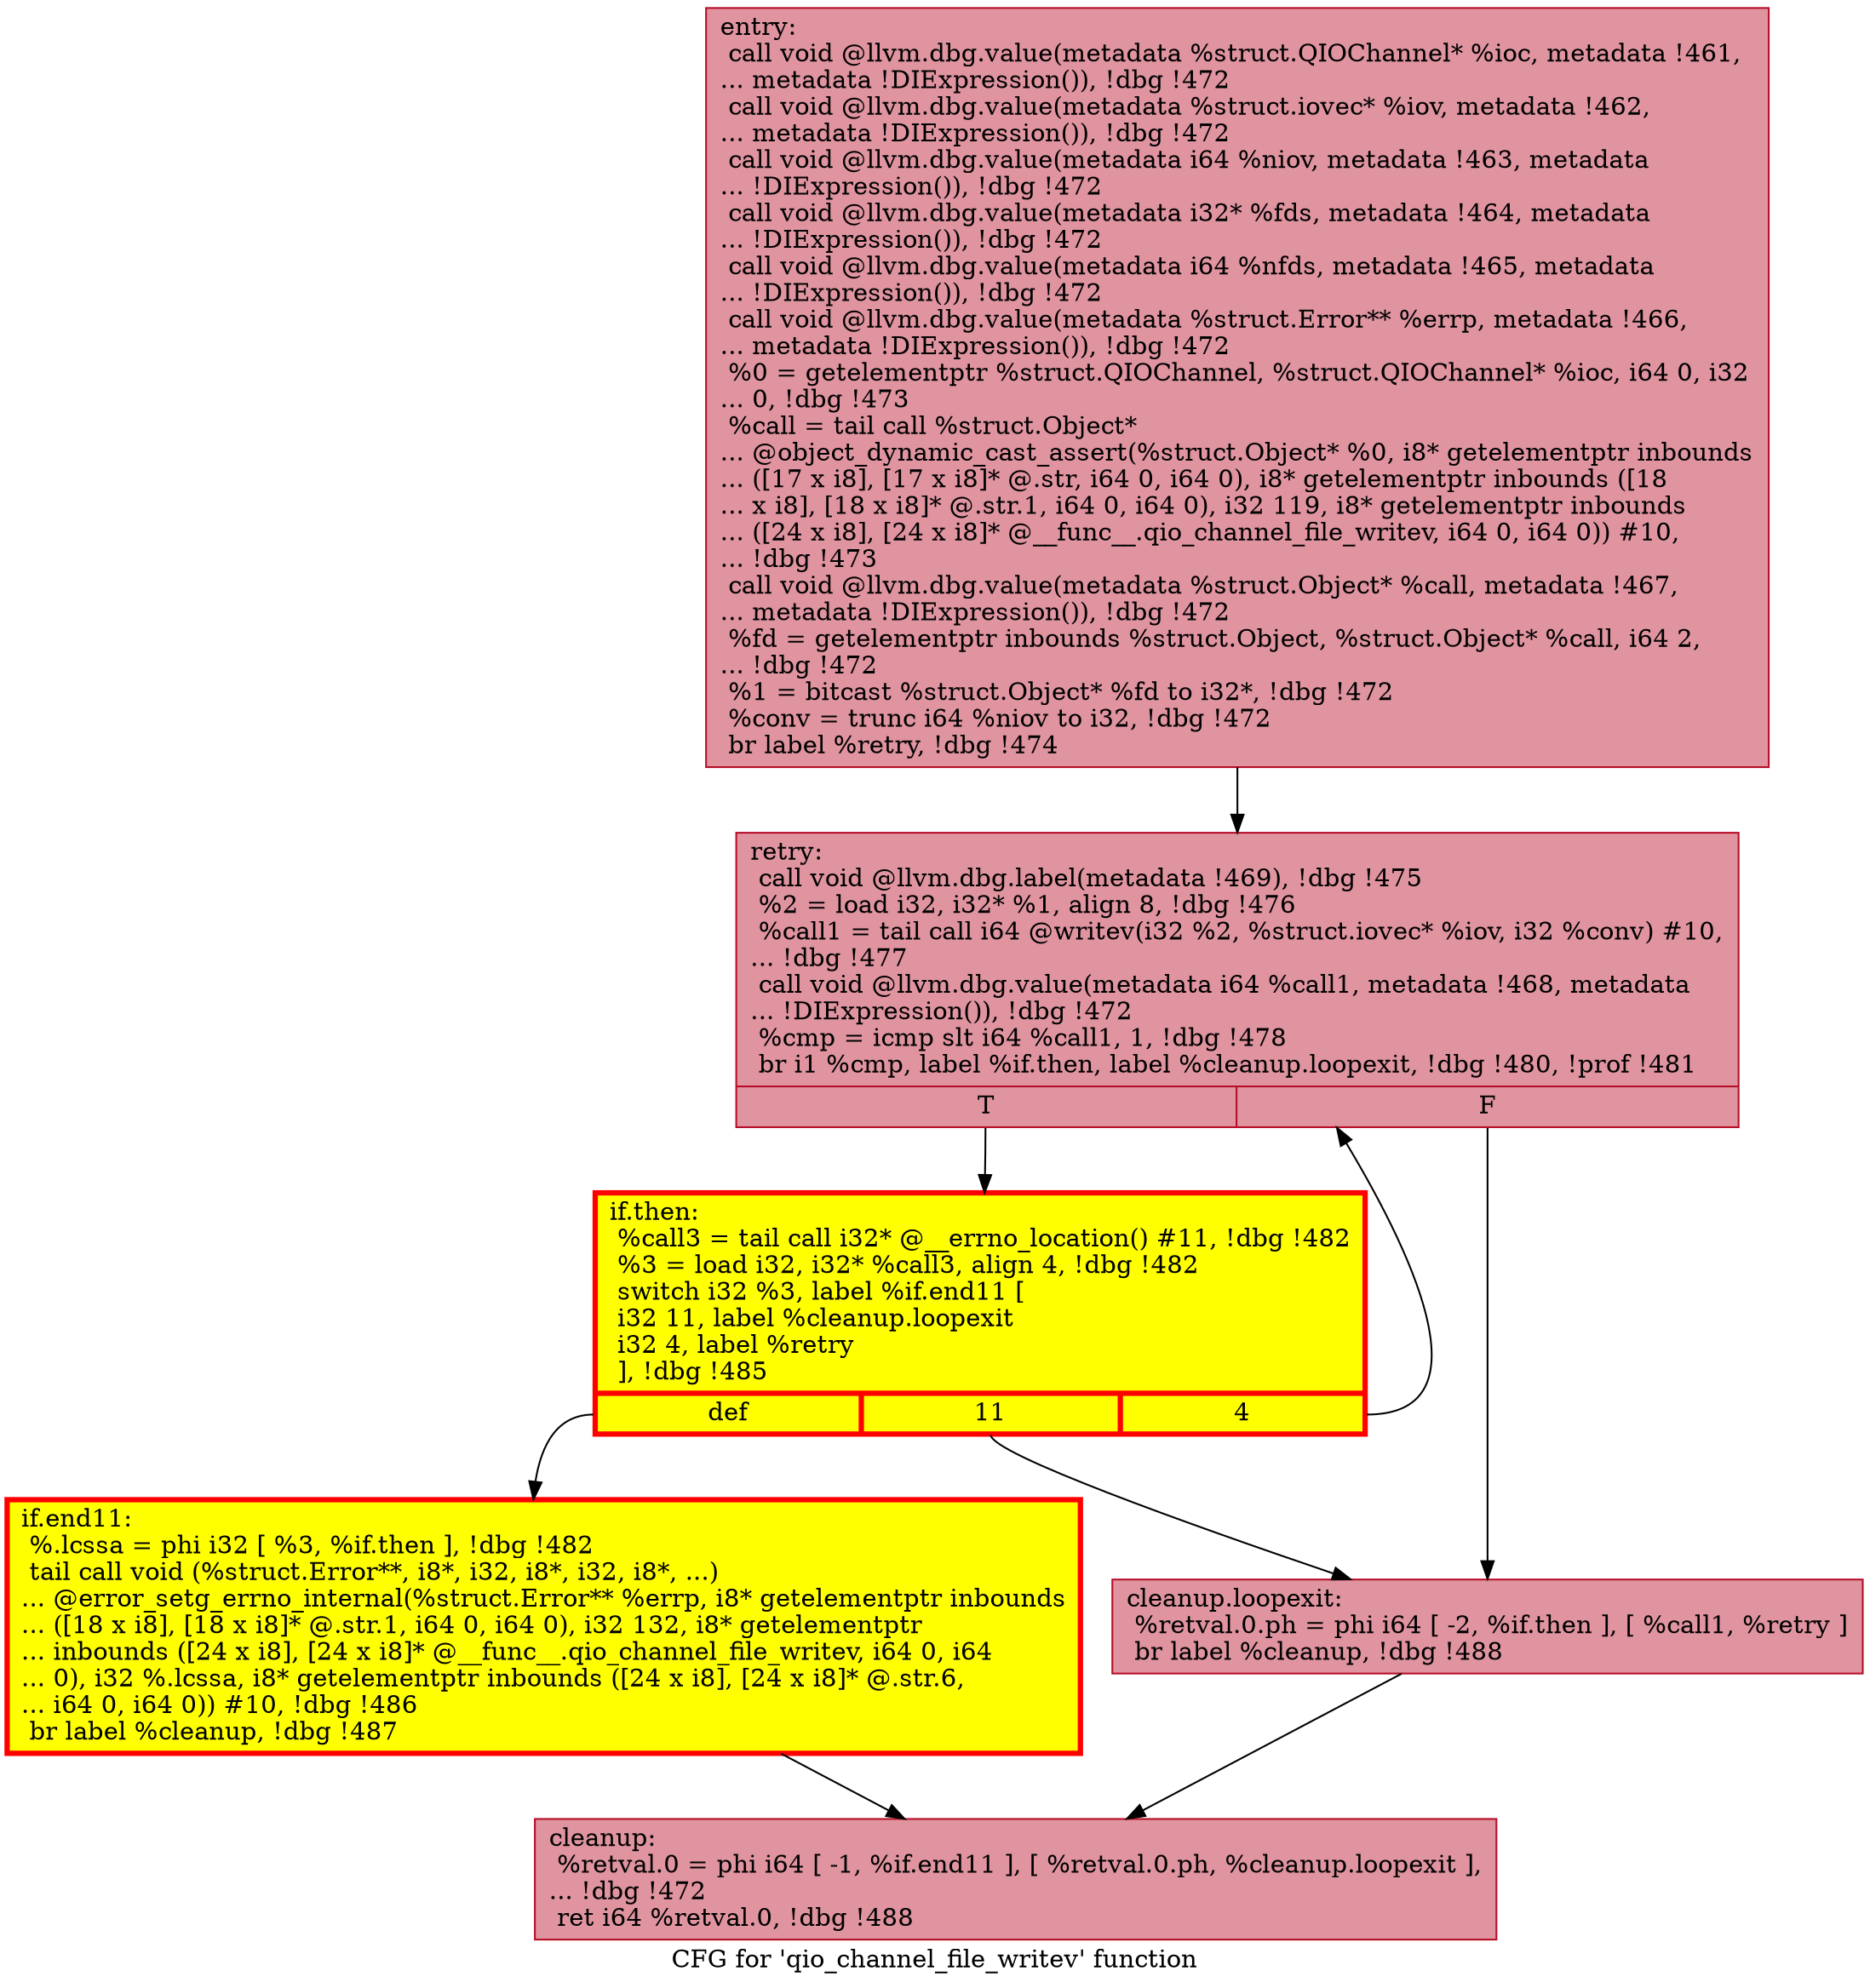 digraph "CFG for 'qio_channel_file_writev' function" {
	label="CFG for 'qio_channel_file_writev' function";

	Node0x55b85762e100 [shape=record,color="#b70d28ff", style=filled, fillcolor="#b70d2870",label="{entry:\l  call void @llvm.dbg.value(metadata %struct.QIOChannel* %ioc, metadata !461,\l... metadata !DIExpression()), !dbg !472\l  call void @llvm.dbg.value(metadata %struct.iovec* %iov, metadata !462,\l... metadata !DIExpression()), !dbg !472\l  call void @llvm.dbg.value(metadata i64 %niov, metadata !463, metadata\l... !DIExpression()), !dbg !472\l  call void @llvm.dbg.value(metadata i32* %fds, metadata !464, metadata\l... !DIExpression()), !dbg !472\l  call void @llvm.dbg.value(metadata i64 %nfds, metadata !465, metadata\l... !DIExpression()), !dbg !472\l  call void @llvm.dbg.value(metadata %struct.Error** %errp, metadata !466,\l... metadata !DIExpression()), !dbg !472\l  %0 = getelementptr %struct.QIOChannel, %struct.QIOChannel* %ioc, i64 0, i32\l... 0, !dbg !473\l  %call = tail call %struct.Object*\l... @object_dynamic_cast_assert(%struct.Object* %0, i8* getelementptr inbounds\l... ([17 x i8], [17 x i8]* @.str, i64 0, i64 0), i8* getelementptr inbounds ([18\l... x i8], [18 x i8]* @.str.1, i64 0, i64 0), i32 119, i8* getelementptr inbounds\l... ([24 x i8], [24 x i8]* @__func__.qio_channel_file_writev, i64 0, i64 0)) #10,\l... !dbg !473\l  call void @llvm.dbg.value(metadata %struct.Object* %call, metadata !467,\l... metadata !DIExpression()), !dbg !472\l  %fd = getelementptr inbounds %struct.Object, %struct.Object* %call, i64 2,\l... !dbg !472\l  %1 = bitcast %struct.Object* %fd to i32*, !dbg !472\l  %conv = trunc i64 %niov to i32, !dbg !472\l  br label %retry, !dbg !474\l}"];
	Node0x55b85762e100 -> Node0x55b85766ae90;
	Node0x55b85766ae90 [shape=record,color="#b70d28ff", style=filled, fillcolor="#b70d2870",label="{retry:                                            \l  call void @llvm.dbg.label(metadata !469), !dbg !475\l  %2 = load i32, i32* %1, align 8, !dbg !476\l  %call1 = tail call i64 @writev(i32 %2, %struct.iovec* %iov, i32 %conv) #10,\l... !dbg !477\l  call void @llvm.dbg.value(metadata i64 %call1, metadata !468, metadata\l... !DIExpression()), !dbg !472\l  %cmp = icmp slt i64 %call1, 1, !dbg !478\l  br i1 %cmp, label %if.then, label %cleanup.loopexit, !dbg !480, !prof !481\l|{<s0>T|<s1>F}}"];
	Node0x55b85766ae90:s0 -> Node0x55b85766c740;
	Node0x55b85766ae90:s1 -> Node0x55b85766f8a0;
	Node0x55b85766c740 [shape=record,penwidth=3.0, style="filled", color="red", fillcolor="yellow",label="{if.then:                                          \l  %call3 = tail call i32* @__errno_location() #11, !dbg !482\l  %3 = load i32, i32* %call3, align 4, !dbg !482\l  switch i32 %3, label %if.end11 [\l    i32 11, label %cleanup.loopexit\l    i32 4, label %retry\l  ], !dbg !485\l|{<s0>def|<s1>11|<s2>4}}"];
	Node0x55b85766c740:s0 -> Node0x55b85766d710;
	Node0x55b85766c740:s1 -> Node0x55b85766f8a0;
	Node0x55b85766c740:s2 -> Node0x55b85766ae90;
	Node0x55b85766d710 [shape=record,penwidth=3.0, style="filled", color="red", fillcolor="yellow",label="{if.end11:                                         \l  %.lcssa = phi i32 [ %3, %if.then ], !dbg !482\l  tail call void (%struct.Error**, i8*, i32, i8*, i32, i8*, ...)\l... @error_setg_errno_internal(%struct.Error** %errp, i8* getelementptr inbounds\l... ([18 x i8], [18 x i8]* @.str.1, i64 0, i64 0), i32 132, i8* getelementptr\l... inbounds ([24 x i8], [24 x i8]* @__func__.qio_channel_file_writev, i64 0, i64\l... 0), i32 %.lcssa, i8* getelementptr inbounds ([24 x i8], [24 x i8]* @.str.6,\l... i64 0, i64 0)) #10, !dbg !486\l  br label %cleanup, !dbg !487\l}"];
	Node0x55b85766d710 -> Node0x55b85766d400;
	Node0x55b85766f8a0 [shape=record,color="#b70d28ff", style=filled, fillcolor="#b70d2870",label="{cleanup.loopexit:                                 \l  %retval.0.ph = phi i64 [ -2, %if.then ], [ %call1, %retry ]\l  br label %cleanup, !dbg !488\l}"];
	Node0x55b85766f8a0 -> Node0x55b85766d400;
	Node0x55b85766d400 [shape=record,color="#b70d28ff", style=filled, fillcolor="#b70d2870",label="{cleanup:                                          \l  %retval.0 = phi i64 [ -1, %if.end11 ], [ %retval.0.ph, %cleanup.loopexit ],\l... !dbg !472\l  ret i64 %retval.0, !dbg !488\l}"];
}
